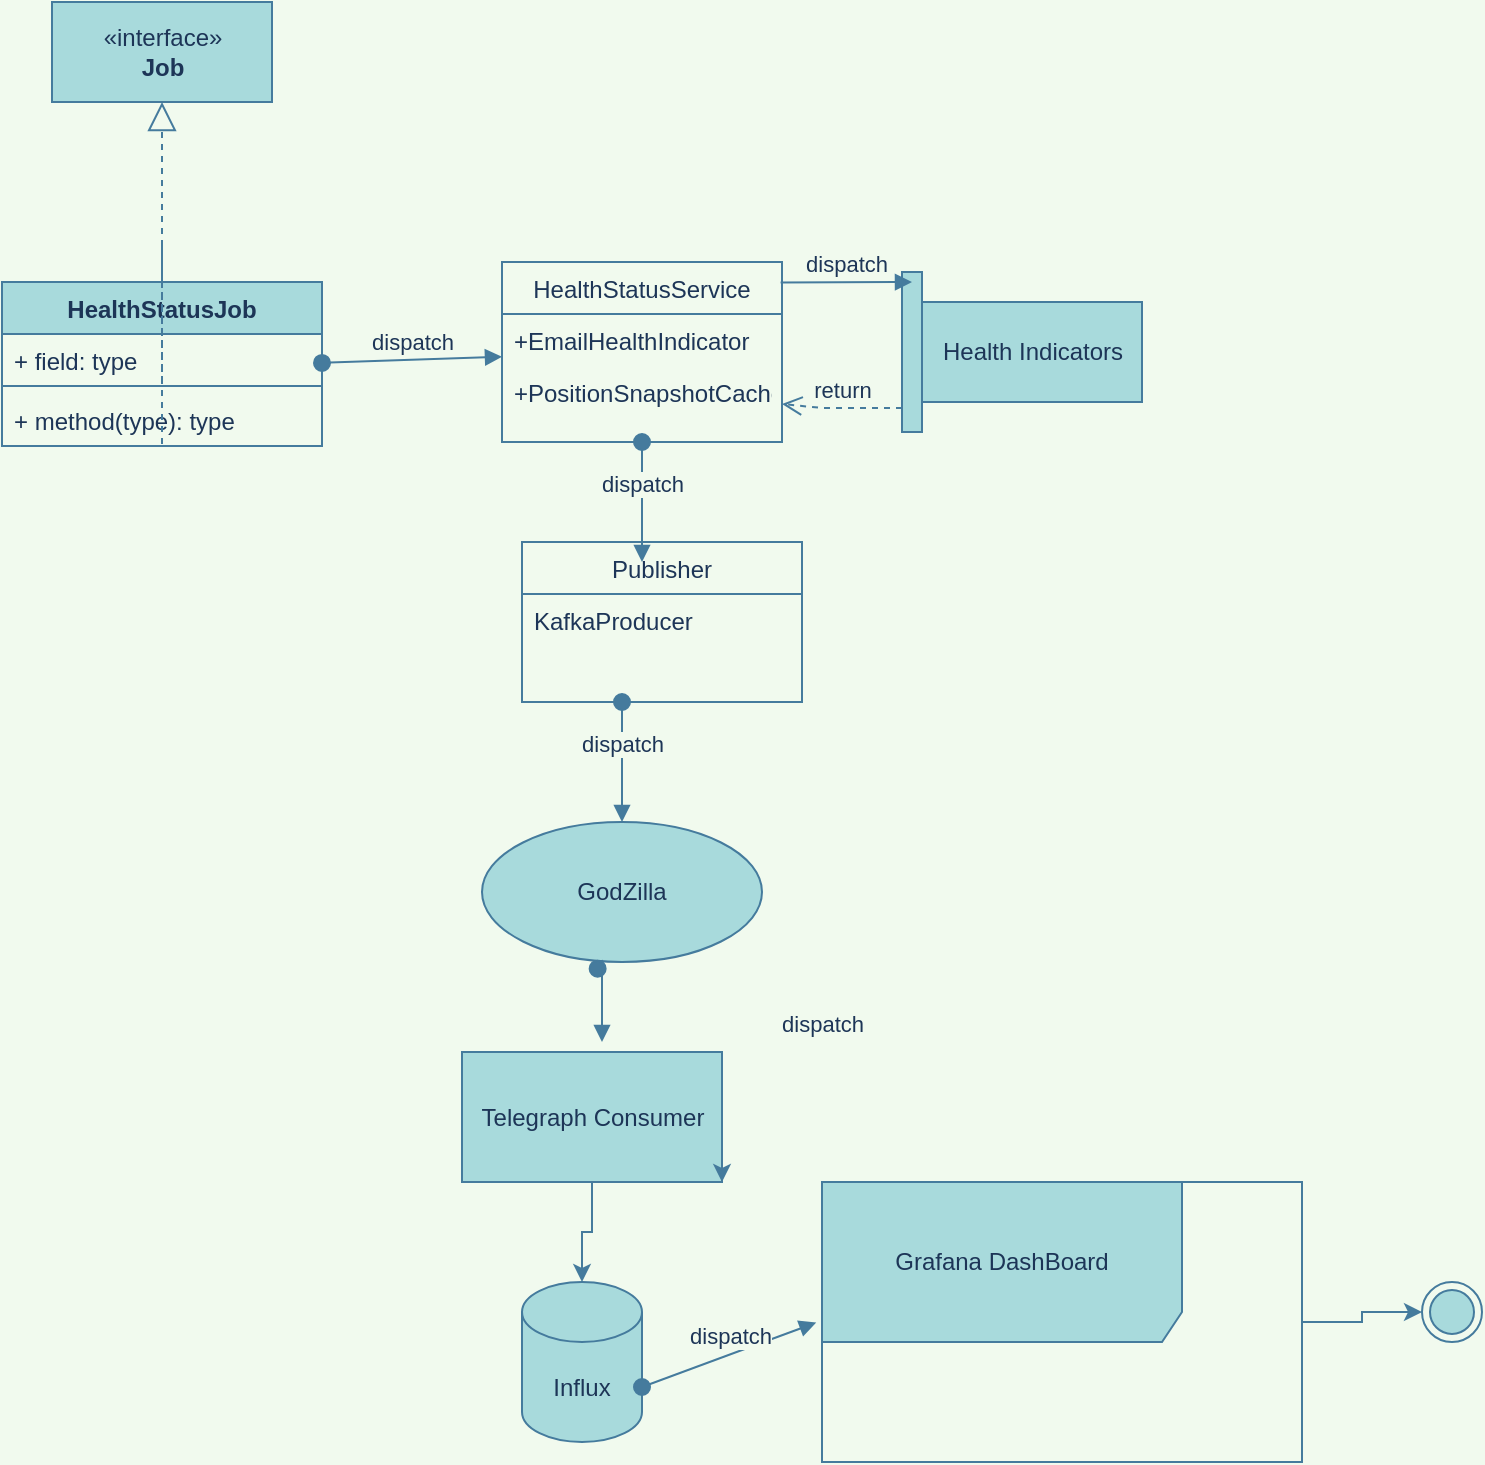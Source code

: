 <mxfile version="16.2.4" type="github">
  <diagram id="kgpKYQtTHZ0yAKxKKP6v" name="Page-1">
    <mxGraphModel dx="1153" dy="714" grid="1" gridSize="10" guides="1" tooltips="1" connect="1" arrows="1" fold="1" page="1" pageScale="1" pageWidth="850" pageHeight="1100" background="#F1FAEE" math="0" shadow="0">
      <root>
        <mxCell id="0" />
        <mxCell id="1" parent="0" />
        <mxCell id="HKmQ01wHmtJZZ-o9WXv5-14" value="«interface»&lt;br&gt;&lt;b&gt;Job&lt;/b&gt;" style="html=1;fillColor=#A8DADC;strokeColor=#457B9D;fontColor=#1D3557;" vertex="1" parent="1">
          <mxGeometry x="125" y="130" width="110" height="50" as="geometry" />
        </mxCell>
        <mxCell id="HKmQ01wHmtJZZ-o9WXv5-19" value="" style="endArrow=block;dashed=1;endFill=0;endSize=12;html=1;rounded=0;entryX=0.5;entryY=1;entryDx=0;entryDy=0;startArrow=none;labelBackgroundColor=#F1FAEE;strokeColor=#457B9D;fontColor=#1D3557;" edge="1" parent="1" source="HKmQ01wHmtJZZ-o9WXv5-9" target="HKmQ01wHmtJZZ-o9WXv5-14">
          <mxGeometry width="160" relative="1" as="geometry">
            <mxPoint x="180" y="320" as="sourcePoint" />
            <mxPoint x="320" y="260" as="targetPoint" />
            <Array as="points" />
          </mxGeometry>
        </mxCell>
        <mxCell id="HKmQ01wHmtJZZ-o9WXv5-9" value="HealthStatusJob" style="swimlane;fontStyle=1;align=center;verticalAlign=top;childLayout=stackLayout;horizontal=1;startSize=26;horizontalStack=0;resizeParent=1;resizeParentMax=0;resizeLast=0;collapsible=1;marginBottom=0;fillColor=#A8DADC;strokeColor=#457B9D;fontColor=#1D3557;" vertex="1" parent="1">
          <mxGeometry x="100" y="270" width="160" height="82" as="geometry" />
        </mxCell>
        <mxCell id="HKmQ01wHmtJZZ-o9WXv5-10" value="+ field: type" style="text;strokeColor=none;fillColor=none;align=left;verticalAlign=top;spacingLeft=4;spacingRight=4;overflow=hidden;rotatable=0;points=[[0,0.5],[1,0.5]];portConstraint=eastwest;fontColor=#1D3557;" vertex="1" parent="HKmQ01wHmtJZZ-o9WXv5-9">
          <mxGeometry y="26" width="160" height="22" as="geometry" />
        </mxCell>
        <mxCell id="HKmQ01wHmtJZZ-o9WXv5-11" value="" style="line;strokeWidth=1;fillColor=none;align=left;verticalAlign=middle;spacingTop=-1;spacingLeft=3;spacingRight=3;rotatable=0;labelPosition=right;points=[];portConstraint=eastwest;labelBackgroundColor=#F1FAEE;strokeColor=#457B9D;fontColor=#1D3557;" vertex="1" parent="HKmQ01wHmtJZZ-o9WXv5-9">
          <mxGeometry y="48" width="160" height="8" as="geometry" />
        </mxCell>
        <mxCell id="HKmQ01wHmtJZZ-o9WXv5-12" value="+ method(type): type" style="text;strokeColor=none;fillColor=none;align=left;verticalAlign=top;spacingLeft=4;spacingRight=4;overflow=hidden;rotatable=0;points=[[0,0.5],[1,0.5]];portConstraint=eastwest;fontColor=#1D3557;" vertex="1" parent="HKmQ01wHmtJZZ-o9WXv5-9">
          <mxGeometry y="56" width="160" height="26" as="geometry" />
        </mxCell>
        <mxCell id="HKmQ01wHmtJZZ-o9WXv5-20" value="" style="endArrow=none;dashed=1;endFill=0;endSize=12;html=1;rounded=0;entryX=0.5;entryY=1;entryDx=0;entryDy=0;labelBackgroundColor=#F1FAEE;strokeColor=#457B9D;fontColor=#1D3557;" edge="1" parent="1" target="HKmQ01wHmtJZZ-o9WXv5-9">
          <mxGeometry width="160" relative="1" as="geometry">
            <mxPoint x="180" y="320" as="sourcePoint" />
            <mxPoint x="180" y="180" as="targetPoint" />
            <Array as="points">
              <mxPoint x="180" y="250" />
            </Array>
          </mxGeometry>
        </mxCell>
        <mxCell id="HKmQ01wHmtJZZ-o9WXv5-21" value="dispatch" style="html=1;verticalAlign=bottom;startArrow=oval;startFill=1;endArrow=block;startSize=8;rounded=0;labelBackgroundColor=#F1FAEE;strokeColor=#457B9D;fontColor=#1D3557;" edge="1" parent="1" target="HKmQ01wHmtJZZ-o9WXv5-22">
          <mxGeometry width="60" relative="1" as="geometry">
            <mxPoint x="260" y="310.44" as="sourcePoint" />
            <mxPoint x="320" y="310.44" as="targetPoint" />
          </mxGeometry>
        </mxCell>
        <mxCell id="HKmQ01wHmtJZZ-o9WXv5-22" value="HealthStatusService" style="swimlane;fontStyle=0;childLayout=stackLayout;horizontal=1;startSize=26;fillColor=none;horizontalStack=0;resizeParent=1;resizeParentMax=0;resizeLast=0;collapsible=1;marginBottom=0;strokeColor=#457B9D;fontColor=#1D3557;" vertex="1" parent="1">
          <mxGeometry x="350" y="260" width="140" height="90" as="geometry" />
        </mxCell>
        <mxCell id="HKmQ01wHmtJZZ-o9WXv5-24" value="+EmailHealthIndicator" style="text;strokeColor=none;fillColor=none;align=left;verticalAlign=top;spacingLeft=4;spacingRight=4;overflow=hidden;rotatable=0;points=[[0,0.5],[1,0.5]];portConstraint=eastwest;fontColor=#1D3557;" vertex="1" parent="HKmQ01wHmtJZZ-o9WXv5-22">
          <mxGeometry y="26" width="140" height="26" as="geometry" />
        </mxCell>
        <mxCell id="HKmQ01wHmtJZZ-o9WXv5-25" value="+PositionSnapshotCacheHealthIndicator" style="text;strokeColor=none;fillColor=none;align=left;verticalAlign=top;spacingLeft=4;spacingRight=4;overflow=hidden;rotatable=0;points=[[0,0.5],[1,0.5]];portConstraint=eastwest;fontColor=#1D3557;" vertex="1" parent="HKmQ01wHmtJZZ-o9WXv5-22">
          <mxGeometry y="52" width="140" height="38" as="geometry" />
        </mxCell>
        <mxCell id="HKmQ01wHmtJZZ-o9WXv5-26" value="" style="html=1;points=[];perimeter=orthogonalPerimeter;fillColor=#A8DADC;strokeColor=#457B9D;fontColor=#1D3557;" vertex="1" parent="1">
          <mxGeometry x="550" y="265" width="10" height="80" as="geometry" />
        </mxCell>
        <mxCell id="HKmQ01wHmtJZZ-o9WXv5-27" value="dispatch" style="html=1;verticalAlign=bottom;endArrow=block;rounded=0;exitX=0.995;exitY=0.114;exitDx=0;exitDy=0;exitPerimeter=0;labelBackgroundColor=#F1FAEE;strokeColor=#457B9D;fontColor=#1D3557;" edge="1" parent="1" source="HKmQ01wHmtJZZ-o9WXv5-22">
          <mxGeometry relative="1" as="geometry">
            <mxPoint x="510" y="272" as="sourcePoint" />
            <mxPoint x="555" y="270" as="targetPoint" />
          </mxGeometry>
        </mxCell>
        <mxCell id="HKmQ01wHmtJZZ-o9WXv5-28" value="return" style="html=1;verticalAlign=bottom;endArrow=open;dashed=1;endSize=8;rounded=0;entryX=1;entryY=0.5;entryDx=0;entryDy=0;labelBackgroundColor=#F1FAEE;strokeColor=#457B9D;fontColor=#1D3557;" edge="1" source="HKmQ01wHmtJZZ-o9WXv5-26" parent="1" target="HKmQ01wHmtJZZ-o9WXv5-25">
          <mxGeometry relative="1" as="geometry">
            <mxPoint x="500" y="333" as="targetPoint" />
            <mxPoint x="510" y="342" as="sourcePoint" />
            <Array as="points">
              <mxPoint x="510" y="333" />
            </Array>
          </mxGeometry>
        </mxCell>
        <mxCell id="HKmQ01wHmtJZZ-o9WXv5-29" value="Health Indicators" style="html=1;fillColor=#A8DADC;strokeColor=#457B9D;fontColor=#1D3557;" vertex="1" parent="1">
          <mxGeometry x="560" y="280" width="110" height="50" as="geometry" />
        </mxCell>
        <mxCell id="HKmQ01wHmtJZZ-o9WXv5-30" value="dispatch" style="html=1;verticalAlign=bottom;startArrow=oval;startFill=1;endArrow=block;startSize=8;rounded=0;labelBackgroundColor=#F1FAEE;strokeColor=#457B9D;fontColor=#1D3557;" edge="1" parent="1" source="HKmQ01wHmtJZZ-o9WXv5-25">
          <mxGeometry width="60" relative="1" as="geometry">
            <mxPoint x="400" y="400" as="sourcePoint" />
            <mxPoint x="420" y="410" as="targetPoint" />
          </mxGeometry>
        </mxCell>
        <mxCell id="HKmQ01wHmtJZZ-o9WXv5-32" value="Publisher" style="swimlane;fontStyle=0;childLayout=stackLayout;horizontal=1;startSize=26;fillColor=none;horizontalStack=0;resizeParent=1;resizeParentMax=0;resizeLast=0;collapsible=1;marginBottom=0;strokeColor=#457B9D;fontColor=#1D3557;" vertex="1" parent="1">
          <mxGeometry x="360" y="400" width="140" height="80" as="geometry" />
        </mxCell>
        <mxCell id="HKmQ01wHmtJZZ-o9WXv5-33" value="KafkaProducer" style="text;strokeColor=none;fillColor=none;align=left;verticalAlign=top;spacingLeft=4;spacingRight=4;overflow=hidden;rotatable=0;points=[[0,0.5],[1,0.5]];portConstraint=eastwest;fontColor=#1D3557;" vertex="1" parent="HKmQ01wHmtJZZ-o9WXv5-32">
          <mxGeometry y="26" width="140" height="54" as="geometry" />
        </mxCell>
        <mxCell id="HKmQ01wHmtJZZ-o9WXv5-39" value="dispatch" style="html=1;verticalAlign=bottom;startArrow=oval;startFill=1;endArrow=block;startSize=8;rounded=0;labelBackgroundColor=#F1FAEE;strokeColor=#457B9D;fontColor=#1D3557;" edge="1" parent="1">
          <mxGeometry width="60" relative="1" as="geometry">
            <mxPoint x="410" y="480" as="sourcePoint" />
            <mxPoint x="410" y="540" as="targetPoint" />
            <Array as="points">
              <mxPoint x="410" y="480" />
            </Array>
          </mxGeometry>
        </mxCell>
        <mxCell id="HKmQ01wHmtJZZ-o9WXv5-40" value="GodZilla" style="ellipse;whiteSpace=wrap;html=1;fillColor=#A8DADC;strokeColor=#457B9D;fontColor=#1D3557;" vertex="1" parent="1">
          <mxGeometry x="340" y="540" width="140" height="70" as="geometry" />
        </mxCell>
        <mxCell id="HKmQ01wHmtJZZ-o9WXv5-42" value="dispatch" style="html=1;verticalAlign=bottom;startArrow=oval;startFill=1;endArrow=block;startSize=8;rounded=0;exitX=0.413;exitY=1.048;exitDx=0;exitDy=0;exitPerimeter=0;labelBackgroundColor=#F1FAEE;strokeColor=#457B9D;fontColor=#1D3557;" edge="1" parent="1" source="HKmQ01wHmtJZZ-o9WXv5-40">
          <mxGeometry x="1" y="110" width="60" relative="1" as="geometry">
            <mxPoint x="290" y="560" as="sourcePoint" />
            <mxPoint x="400" y="650" as="targetPoint" />
            <Array as="points">
              <mxPoint x="400" y="610" />
            </Array>
            <mxPoint as="offset" />
          </mxGeometry>
        </mxCell>
        <mxCell id="HKmQ01wHmtJZZ-o9WXv5-43" value="Influx" style="shape=cylinder3;whiteSpace=wrap;html=1;boundedLbl=1;backgroundOutline=1;size=15;fillColor=#A8DADC;strokeColor=#457B9D;fontColor=#1D3557;" vertex="1" parent="1">
          <mxGeometry x="360" y="770" width="60" height="80" as="geometry" />
        </mxCell>
        <mxCell id="HKmQ01wHmtJZZ-o9WXv5-53" style="edgeStyle=orthogonalEdgeStyle;rounded=0;orthogonalLoop=1;jettySize=auto;html=1;entryX=0;entryY=0.5;entryDx=0;entryDy=0;labelBackgroundColor=#F1FAEE;strokeColor=#457B9D;fontColor=#1D3557;" edge="1" parent="1" source="HKmQ01wHmtJZZ-o9WXv5-44" target="HKmQ01wHmtJZZ-o9WXv5-46">
          <mxGeometry relative="1" as="geometry" />
        </mxCell>
        <mxCell id="HKmQ01wHmtJZZ-o9WXv5-44" value="Grafana DashBoard" style="shape=umlFrame;whiteSpace=wrap;html=1;width=180;height=80;fillColor=#A8DADC;strokeColor=#457B9D;fontColor=#1D3557;" vertex="1" parent="1">
          <mxGeometry x="510" y="720" width="240" height="140" as="geometry" />
        </mxCell>
        <mxCell id="HKmQ01wHmtJZZ-o9WXv5-45" value="dispatch" style="html=1;verticalAlign=bottom;startArrow=oval;startFill=1;endArrow=block;startSize=8;rounded=0;entryX=-0.012;entryY=0.502;entryDx=0;entryDy=0;entryPerimeter=0;exitX=1;exitY=0;exitDx=0;exitDy=52.5;exitPerimeter=0;labelBackgroundColor=#F1FAEE;strokeColor=#457B9D;fontColor=#1D3557;" edge="1" parent="1" source="HKmQ01wHmtJZZ-o9WXv5-43" target="HKmQ01wHmtJZZ-o9WXv5-44">
          <mxGeometry width="60" relative="1" as="geometry">
            <mxPoint x="420" y="730" as="sourcePoint" />
            <mxPoint x="420" y="570" as="targetPoint" />
            <Array as="points" />
          </mxGeometry>
        </mxCell>
        <mxCell id="HKmQ01wHmtJZZ-o9WXv5-46" value="" style="ellipse;html=1;shape=endState;fillColor=#A8DADC;strokeColor=#457B9D;fontColor=#1D3557;" vertex="1" parent="1">
          <mxGeometry x="810" y="770" width="30" height="30" as="geometry" />
        </mxCell>
        <mxCell id="HKmQ01wHmtJZZ-o9WXv5-52" value="" style="edgeStyle=orthogonalEdgeStyle;rounded=0;orthogonalLoop=1;jettySize=auto;html=1;labelBackgroundColor=#F1FAEE;strokeColor=#457B9D;fontColor=#1D3557;" edge="1" parent="1" source="HKmQ01wHmtJZZ-o9WXv5-48" target="HKmQ01wHmtJZZ-o9WXv5-43">
          <mxGeometry relative="1" as="geometry" />
        </mxCell>
        <mxCell id="HKmQ01wHmtJZZ-o9WXv5-48" value="Telegraph Consumer" style="html=1;fillColor=#A8DADC;strokeColor=#457B9D;fontColor=#1D3557;" vertex="1" parent="1">
          <mxGeometry x="330" y="655" width="130" height="65" as="geometry" />
        </mxCell>
        <mxCell id="HKmQ01wHmtJZZ-o9WXv5-50" style="edgeStyle=orthogonalEdgeStyle;rounded=0;orthogonalLoop=1;jettySize=auto;html=1;exitX=1;exitY=0.75;exitDx=0;exitDy=0;entryX=1;entryY=1;entryDx=0;entryDy=0;labelBackgroundColor=#F1FAEE;strokeColor=#457B9D;fontColor=#1D3557;" edge="1" parent="1" source="HKmQ01wHmtJZZ-o9WXv5-48" target="HKmQ01wHmtJZZ-o9WXv5-48">
          <mxGeometry relative="1" as="geometry" />
        </mxCell>
      </root>
    </mxGraphModel>
  </diagram>
</mxfile>

